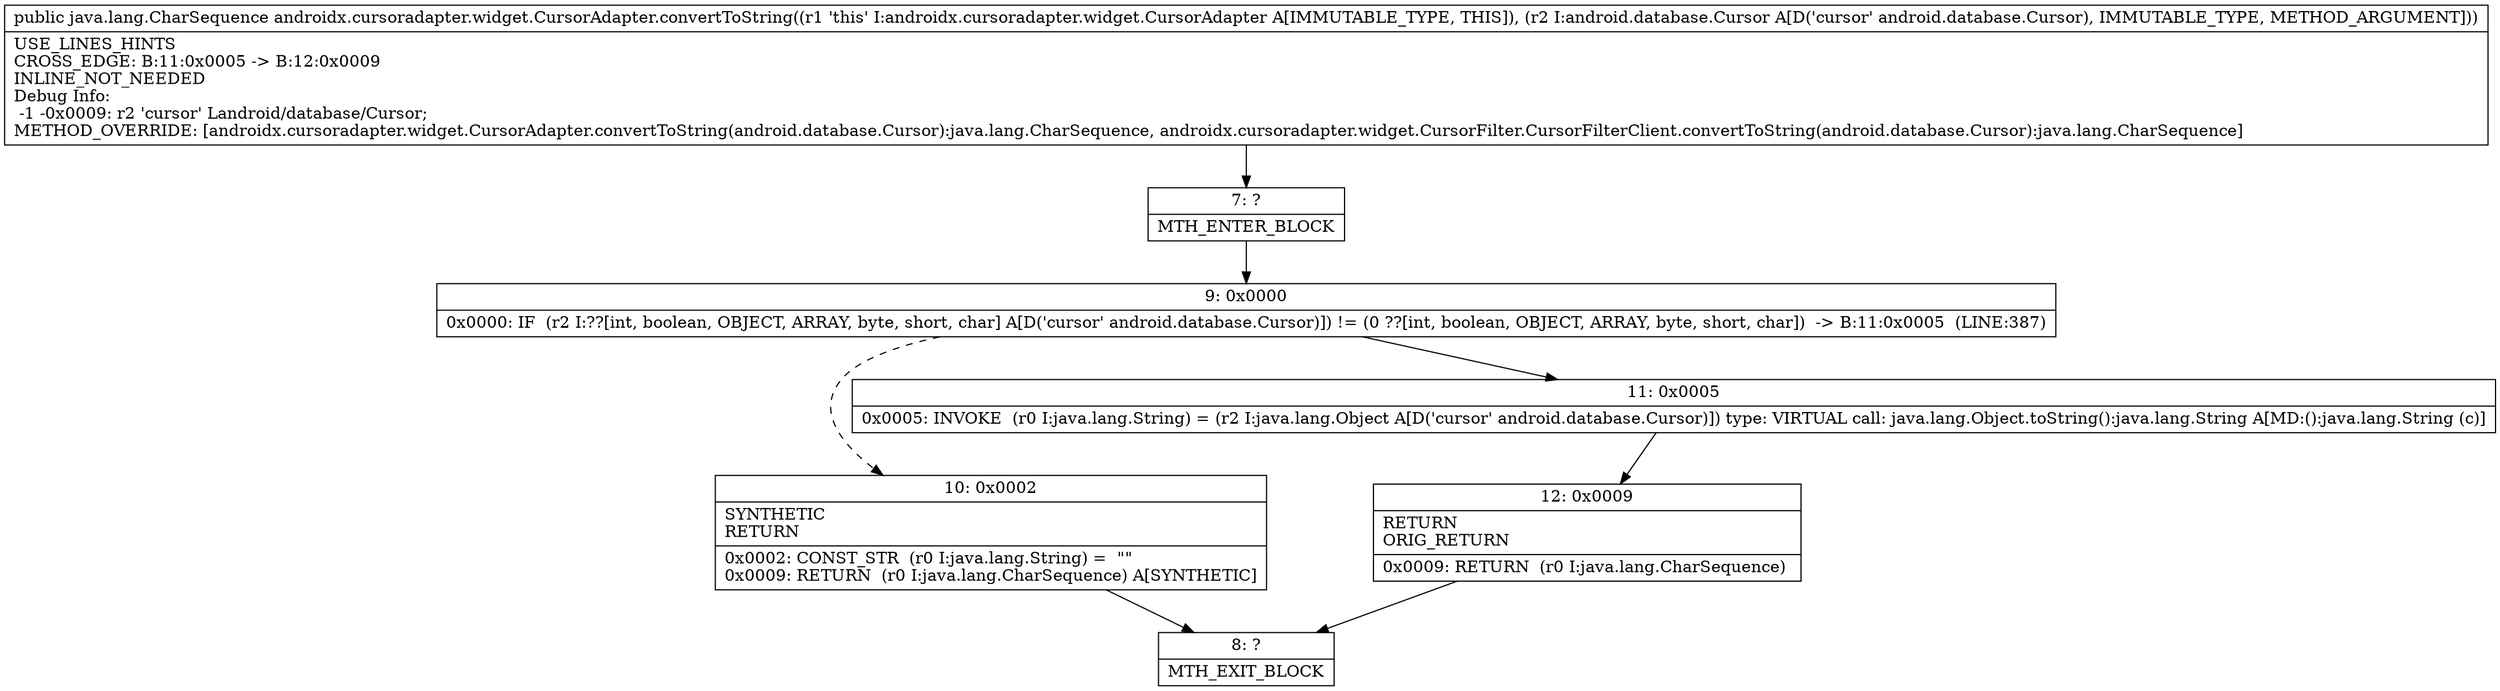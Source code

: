 digraph "CFG forandroidx.cursoradapter.widget.CursorAdapter.convertToString(Landroid\/database\/Cursor;)Ljava\/lang\/CharSequence;" {
Node_7 [shape=record,label="{7\:\ ?|MTH_ENTER_BLOCK\l}"];
Node_9 [shape=record,label="{9\:\ 0x0000|0x0000: IF  (r2 I:??[int, boolean, OBJECT, ARRAY, byte, short, char] A[D('cursor' android.database.Cursor)]) != (0 ??[int, boolean, OBJECT, ARRAY, byte, short, char])  \-\> B:11:0x0005  (LINE:387)\l}"];
Node_10 [shape=record,label="{10\:\ 0x0002|SYNTHETIC\lRETURN\l|0x0002: CONST_STR  (r0 I:java.lang.String) =  \"\" \l0x0009: RETURN  (r0 I:java.lang.CharSequence) A[SYNTHETIC]\l}"];
Node_8 [shape=record,label="{8\:\ ?|MTH_EXIT_BLOCK\l}"];
Node_11 [shape=record,label="{11\:\ 0x0005|0x0005: INVOKE  (r0 I:java.lang.String) = (r2 I:java.lang.Object A[D('cursor' android.database.Cursor)]) type: VIRTUAL call: java.lang.Object.toString():java.lang.String A[MD:():java.lang.String (c)]\l}"];
Node_12 [shape=record,label="{12\:\ 0x0009|RETURN\lORIG_RETURN\l|0x0009: RETURN  (r0 I:java.lang.CharSequence) \l}"];
MethodNode[shape=record,label="{public java.lang.CharSequence androidx.cursoradapter.widget.CursorAdapter.convertToString((r1 'this' I:androidx.cursoradapter.widget.CursorAdapter A[IMMUTABLE_TYPE, THIS]), (r2 I:android.database.Cursor A[D('cursor' android.database.Cursor), IMMUTABLE_TYPE, METHOD_ARGUMENT]))  | USE_LINES_HINTS\lCROSS_EDGE: B:11:0x0005 \-\> B:12:0x0009\lINLINE_NOT_NEEDED\lDebug Info:\l  \-1 \-0x0009: r2 'cursor' Landroid\/database\/Cursor;\lMETHOD_OVERRIDE: [androidx.cursoradapter.widget.CursorAdapter.convertToString(android.database.Cursor):java.lang.CharSequence, androidx.cursoradapter.widget.CursorFilter.CursorFilterClient.convertToString(android.database.Cursor):java.lang.CharSequence]\l}"];
MethodNode -> Node_7;Node_7 -> Node_9;
Node_9 -> Node_10[style=dashed];
Node_9 -> Node_11;
Node_10 -> Node_8;
Node_11 -> Node_12;
Node_12 -> Node_8;
}

